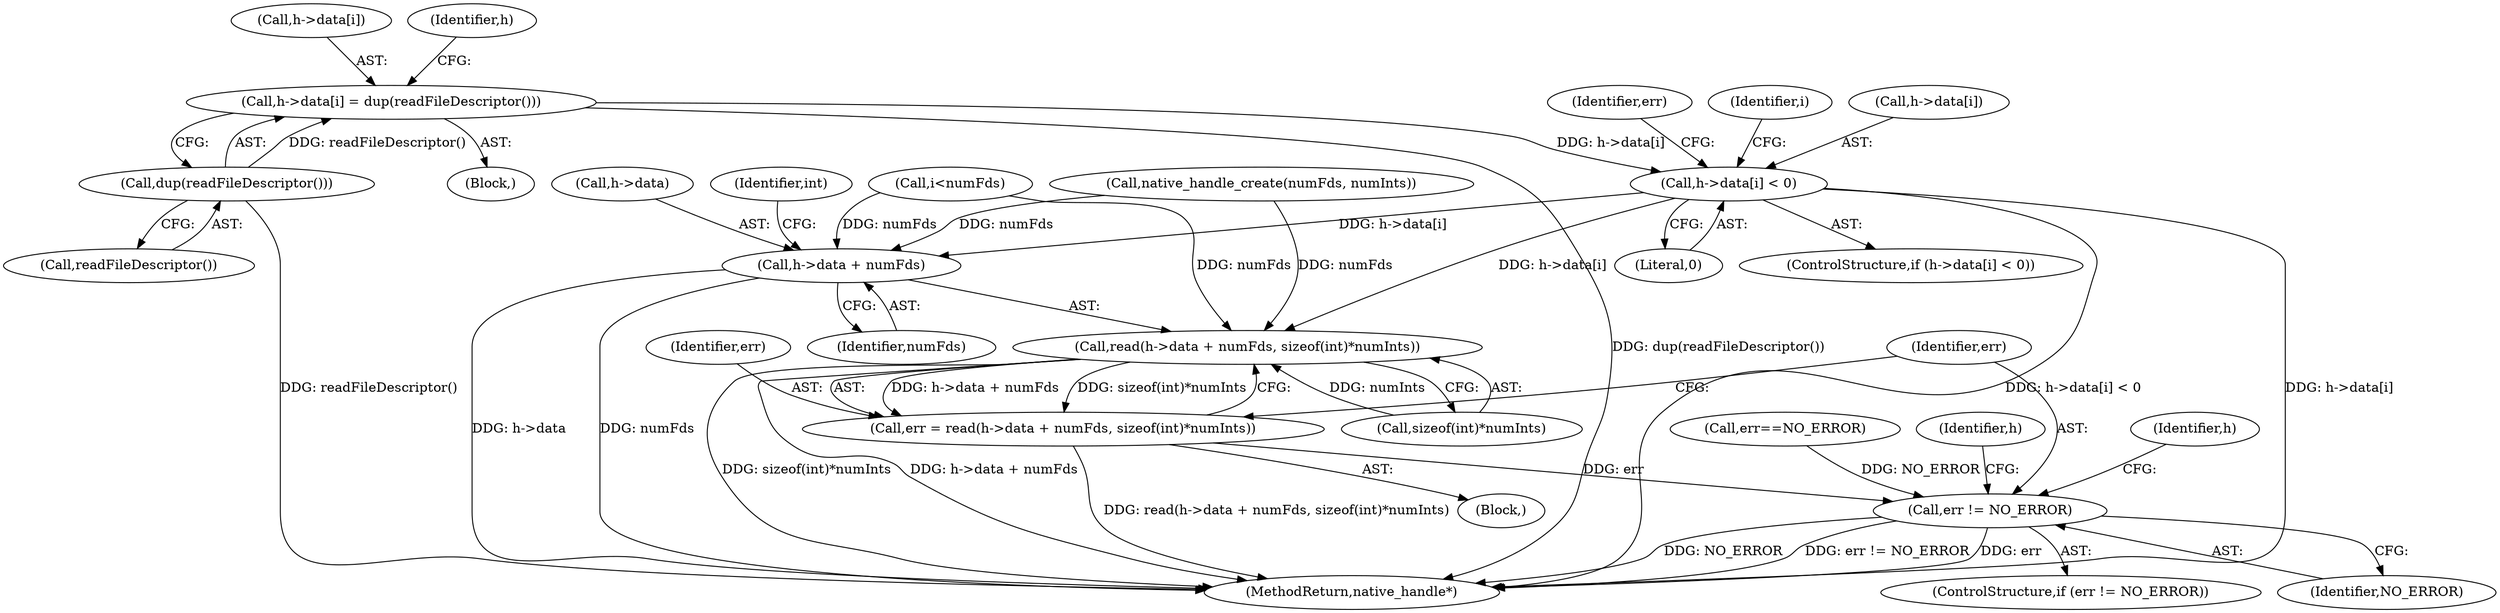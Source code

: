 digraph "0_Android_7dcd0ec9c91688cfa3f679804ba6e132f9811254@array" {
"1000163" [label="(Call,h->data[i] < 0)"];
"1000154" [label="(Call,h->data[i] = dup(readFileDescriptor()))"];
"1000160" [label="(Call,dup(readFileDescriptor()))"];
"1000175" [label="(Call,read(h->data + numFds, sizeof(int)*numInts))"];
"1000173" [label="(Call,err = read(h->data + numFds, sizeof(int)*numInts))"];
"1000186" [label="(Call,err != NO_ERROR)"];
"1000176" [label="(Call,h->data + numFds)"];
"1000199" [label="(MethodReturn,native_handle*)"];
"1000183" [label="(Identifier,int)"];
"1000175" [label="(Call,read(h->data + numFds, sizeof(int)*numInts))"];
"1000130" [label="(Call,native_handle_create(numFds, numInts))"];
"1000161" [label="(Call,readFileDescriptor())"];
"1000163" [label="(Call,h->data[i] < 0)"];
"1000169" [label="(Literal,0)"];
"1000160" [label="(Call,dup(readFileDescriptor()))"];
"1000162" [label="(ControlStructure,if (h->data[i] < 0))"];
"1000148" [label="(Call,i<numFds)"];
"1000180" [label="(Identifier,numFds)"];
"1000171" [label="(Identifier,err)"];
"1000155" [label="(Call,h->data[i])"];
"1000173" [label="(Call,err = read(h->data + numFds, sizeof(int)*numInts))"];
"1000186" [label="(Call,err != NO_ERROR)"];
"1000185" [label="(ControlStructure,if (err != NO_ERROR))"];
"1000174" [label="(Identifier,err)"];
"1000176" [label="(Call,h->data + numFds)"];
"1000181" [label="(Call,sizeof(int)*numInts)"];
"1000166" [label="(Identifier,h)"];
"1000198" [label="(Identifier,h)"];
"1000187" [label="(Identifier,err)"];
"1000188" [label="(Identifier,NO_ERROR)"];
"1000191" [label="(Identifier,h)"];
"1000152" [label="(Identifier,i)"];
"1000177" [label="(Call,h->data)"];
"1000164" [label="(Call,h->data[i])"];
"1000154" [label="(Call,h->data[i] = dup(readFileDescriptor()))"];
"1000101" [label="(Block,)"];
"1000153" [label="(Block,)"];
"1000145" [label="(Call,err==NO_ERROR)"];
"1000163" -> "1000162"  [label="AST: "];
"1000163" -> "1000169"  [label="CFG: "];
"1000164" -> "1000163"  [label="AST: "];
"1000169" -> "1000163"  [label="AST: "];
"1000171" -> "1000163"  [label="CFG: "];
"1000152" -> "1000163"  [label="CFG: "];
"1000163" -> "1000199"  [label="DDG: h->data[i] < 0"];
"1000163" -> "1000199"  [label="DDG: h->data[i]"];
"1000154" -> "1000163"  [label="DDG: h->data[i]"];
"1000163" -> "1000175"  [label="DDG: h->data[i]"];
"1000163" -> "1000176"  [label="DDG: h->data[i]"];
"1000154" -> "1000153"  [label="AST: "];
"1000154" -> "1000160"  [label="CFG: "];
"1000155" -> "1000154"  [label="AST: "];
"1000160" -> "1000154"  [label="AST: "];
"1000166" -> "1000154"  [label="CFG: "];
"1000154" -> "1000199"  [label="DDG: dup(readFileDescriptor())"];
"1000160" -> "1000154"  [label="DDG: readFileDescriptor()"];
"1000160" -> "1000161"  [label="CFG: "];
"1000161" -> "1000160"  [label="AST: "];
"1000160" -> "1000199"  [label="DDG: readFileDescriptor()"];
"1000175" -> "1000173"  [label="AST: "];
"1000175" -> "1000181"  [label="CFG: "];
"1000176" -> "1000175"  [label="AST: "];
"1000181" -> "1000175"  [label="AST: "];
"1000173" -> "1000175"  [label="CFG: "];
"1000175" -> "1000199"  [label="DDG: sizeof(int)*numInts"];
"1000175" -> "1000199"  [label="DDG: h->data + numFds"];
"1000175" -> "1000173"  [label="DDG: h->data + numFds"];
"1000175" -> "1000173"  [label="DDG: sizeof(int)*numInts"];
"1000148" -> "1000175"  [label="DDG: numFds"];
"1000130" -> "1000175"  [label="DDG: numFds"];
"1000181" -> "1000175"  [label="DDG: numInts"];
"1000173" -> "1000101"  [label="AST: "];
"1000174" -> "1000173"  [label="AST: "];
"1000187" -> "1000173"  [label="CFG: "];
"1000173" -> "1000199"  [label="DDG: read(h->data + numFds, sizeof(int)*numInts)"];
"1000173" -> "1000186"  [label="DDG: err"];
"1000186" -> "1000185"  [label="AST: "];
"1000186" -> "1000188"  [label="CFG: "];
"1000187" -> "1000186"  [label="AST: "];
"1000188" -> "1000186"  [label="AST: "];
"1000191" -> "1000186"  [label="CFG: "];
"1000198" -> "1000186"  [label="CFG: "];
"1000186" -> "1000199"  [label="DDG: NO_ERROR"];
"1000186" -> "1000199"  [label="DDG: err != NO_ERROR"];
"1000186" -> "1000199"  [label="DDG: err"];
"1000145" -> "1000186"  [label="DDG: NO_ERROR"];
"1000176" -> "1000180"  [label="CFG: "];
"1000177" -> "1000176"  [label="AST: "];
"1000180" -> "1000176"  [label="AST: "];
"1000183" -> "1000176"  [label="CFG: "];
"1000176" -> "1000199"  [label="DDG: numFds"];
"1000176" -> "1000199"  [label="DDG: h->data"];
"1000148" -> "1000176"  [label="DDG: numFds"];
"1000130" -> "1000176"  [label="DDG: numFds"];
}
